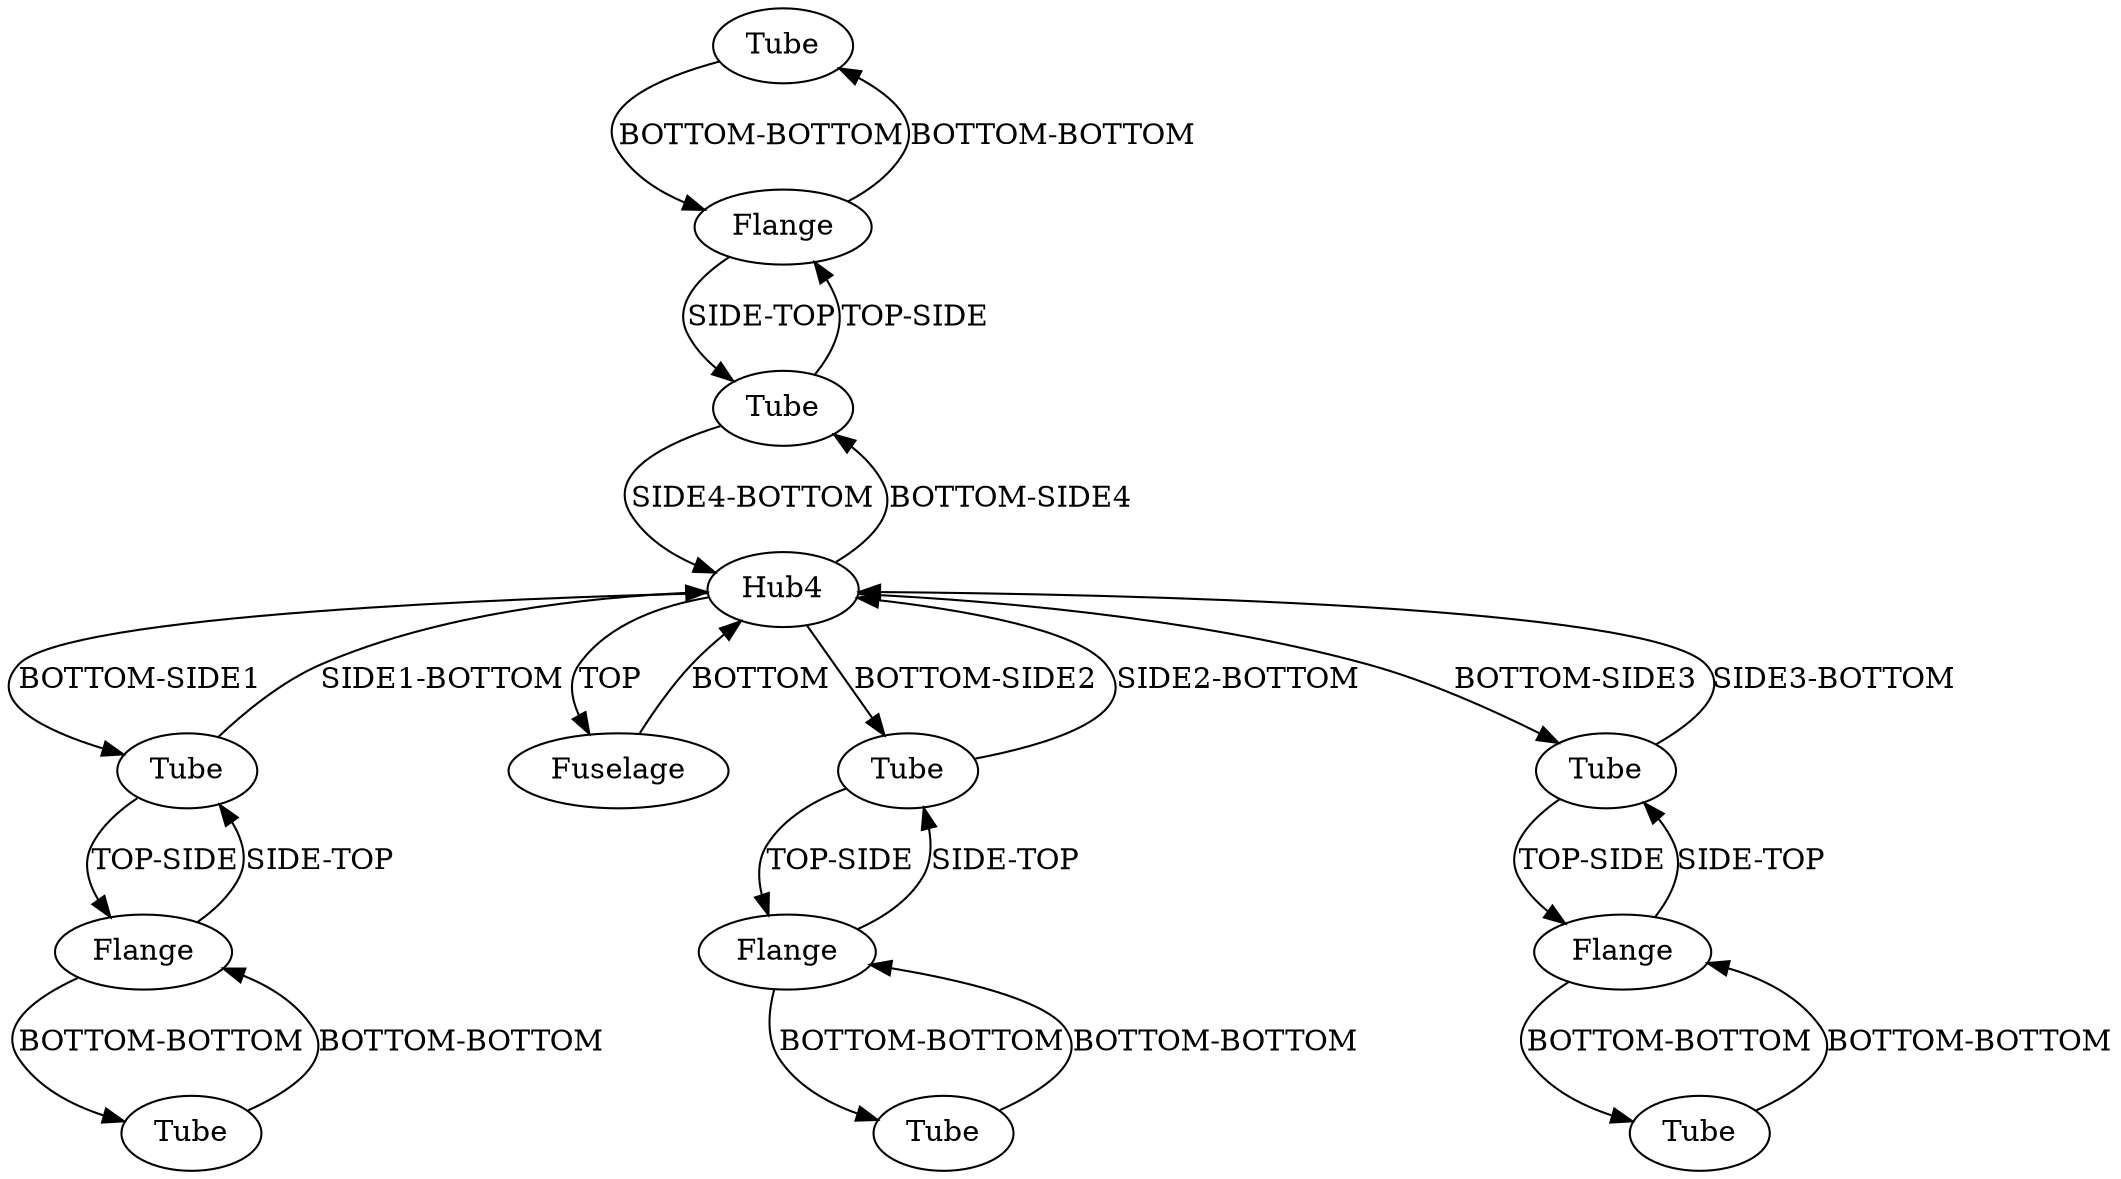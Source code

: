 /* Created by igraph 0.10.2 */
digraph {
  0 [
    instance=Tube_instance_1
    label=Tube
  ];
  1 [
    instance=Tube_instance_2
    label=Tube
  ];
  2 [
    instance=Tube_instance_3
    label=Tube
  ];
  3 [
    instance=Tube_instance_4
    label=Tube
  ];
  4 [
    instance=Flange_instance_1
    label=Flange
  ];
  5 [
    instance=Hub4_instance_1
    label=Hub4
  ];
  6 [
    instance=Fuselage_instance_1
    label=Fuselage
  ];
  7 [
    instance=Tube_instance_5
    label=Tube
  ];
  8 [
    instance=Tube_instance_6
    label=Tube
  ];
  9 [
    instance=Flange_instance_2
    label=Flange
  ];
  10 [
    instance=Flange_instance_3
    label=Flange
  ];
  11 [
    instance=Flange_instance_4
    label=Flange
  ];
  12 [
    instance=Tube_instance_7
    label=Tube
  ];
  13 [
    instance=Tube_instance_8
    label=Tube
  ];

  0 -> 9 [
    label="BOTTOM-BOTTOM"
  ];
  1 -> 5 [
    label="SIDE1-BOTTOM"
  ];
  1 -> 11 [
    label="TOP-SIDE"
  ];
  2 -> 10 [
    label="BOTTOM-BOTTOM"
  ];
  3 -> 11 [
    label="BOTTOM-BOTTOM"
  ];
  4 -> 7 [
    label="BOTTOM-BOTTOM"
  ];
  4 -> 8 [
    label="SIDE-TOP"
  ];
  5 -> 8 [
    label="BOTTOM-SIDE2"
  ];
  5 -> 6 [
    label=TOP
  ];
  5 -> 1 [
    label="BOTTOM-SIDE1"
  ];
  5 -> 12 [
    label="BOTTOM-SIDE4"
  ];
  5 -> 13 [
    label="BOTTOM-SIDE3"
  ];
  6 -> 5 [
    label=BOTTOM
  ];
  7 -> 4 [
    label="BOTTOM-BOTTOM"
  ];
  8 -> 5 [
    label="SIDE2-BOTTOM"
  ];
  8 -> 4 [
    label="TOP-SIDE"
  ];
  9 -> 12 [
    label="SIDE-TOP"
  ];
  9 -> 0 [
    label="BOTTOM-BOTTOM"
  ];
  10 -> 2 [
    label="BOTTOM-BOTTOM"
  ];
  10 -> 13 [
    label="SIDE-TOP"
  ];
  11 -> 1 [
    label="SIDE-TOP"
  ];
  11 -> 3 [
    label="BOTTOM-BOTTOM"
  ];
  12 -> 5 [
    label="SIDE4-BOTTOM"
  ];
  12 -> 9 [
    label="TOP-SIDE"
  ];
  13 -> 10 [
    label="TOP-SIDE"
  ];
  13 -> 5 [
    label="SIDE3-BOTTOM"
  ];
}
